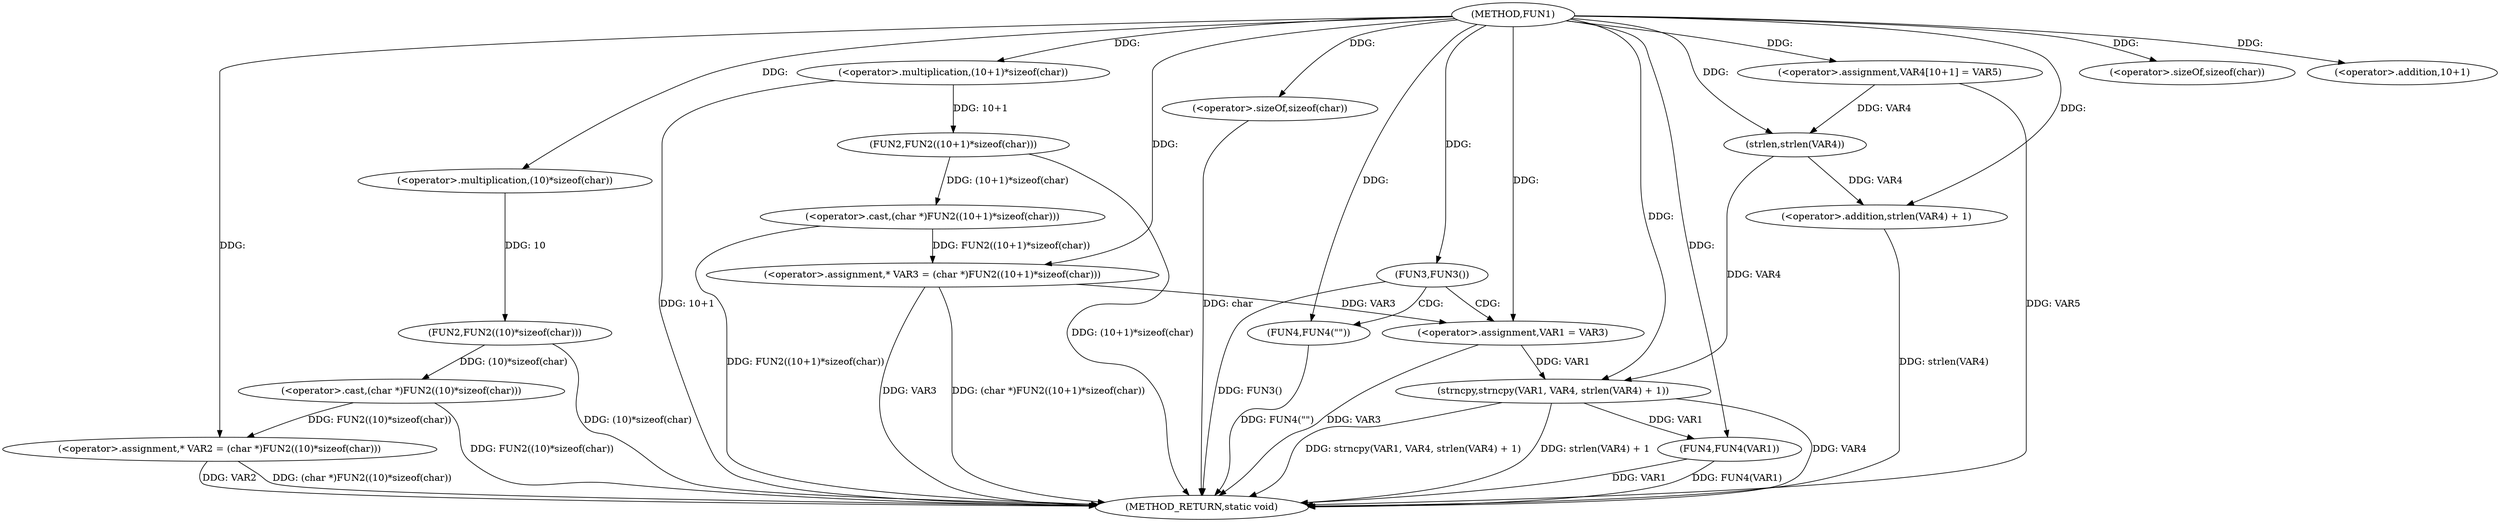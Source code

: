 digraph FUN1 {  
"1000100" [label = "(METHOD,FUN1)" ]
"1000149" [label = "(METHOD_RETURN,static void)" ]
"1000104" [label = "(<operator>.assignment,* VAR2 = (char *)FUN2((10)*sizeof(char)))" ]
"1000106" [label = "(<operator>.cast,(char *)FUN2((10)*sizeof(char)))" ]
"1000108" [label = "(FUN2,FUN2((10)*sizeof(char)))" ]
"1000109" [label = "(<operator>.multiplication,(10)*sizeof(char))" ]
"1000111" [label = "(<operator>.sizeOf,sizeof(char))" ]
"1000114" [label = "(<operator>.assignment,* VAR3 = (char *)FUN2((10+1)*sizeof(char)))" ]
"1000116" [label = "(<operator>.cast,(char *)FUN2((10+1)*sizeof(char)))" ]
"1000118" [label = "(FUN2,FUN2((10+1)*sizeof(char)))" ]
"1000119" [label = "(<operator>.multiplication,(10+1)*sizeof(char))" ]
"1000120" [label = "(<operator>.addition,10+1)" ]
"1000123" [label = "(<operator>.sizeOf,sizeof(char))" ]
"1000126" [label = "(FUN3,FUN3())" ]
"1000128" [label = "(FUN4,FUN4(\"\"))" ]
"1000132" [label = "(<operator>.assignment,VAR1 = VAR3)" ]
"1000137" [label = "(<operator>.assignment,VAR4[10+1] = VAR5)" ]
"1000140" [label = "(strncpy,strncpy(VAR1, VAR4, strlen(VAR4) + 1))" ]
"1000143" [label = "(<operator>.addition,strlen(VAR4) + 1)" ]
"1000144" [label = "(strlen,strlen(VAR4))" ]
"1000147" [label = "(FUN4,FUN4(VAR1))" ]
  "1000126" -> "1000149"  [ label = "DDG: FUN3()"] 
  "1000140" -> "1000149"  [ label = "DDG: VAR4"] 
  "1000106" -> "1000149"  [ label = "DDG: FUN2((10)*sizeof(char))"] 
  "1000104" -> "1000149"  [ label = "DDG: VAR2"] 
  "1000140" -> "1000149"  [ label = "DDG: strncpy(VAR1, VAR4, strlen(VAR4) + 1)"] 
  "1000114" -> "1000149"  [ label = "DDG: VAR3"] 
  "1000147" -> "1000149"  [ label = "DDG: VAR1"] 
  "1000116" -> "1000149"  [ label = "DDG: FUN2((10+1)*sizeof(char))"] 
  "1000119" -> "1000149"  [ label = "DDG: 10+1"] 
  "1000140" -> "1000149"  [ label = "DDG: strlen(VAR4) + 1"] 
  "1000128" -> "1000149"  [ label = "DDG: FUN4(\"\")"] 
  "1000118" -> "1000149"  [ label = "DDG: (10+1)*sizeof(char)"] 
  "1000123" -> "1000149"  [ label = "DDG: char"] 
  "1000137" -> "1000149"  [ label = "DDG: VAR5"] 
  "1000143" -> "1000149"  [ label = "DDG: strlen(VAR4)"] 
  "1000132" -> "1000149"  [ label = "DDG: VAR3"] 
  "1000147" -> "1000149"  [ label = "DDG: FUN4(VAR1)"] 
  "1000114" -> "1000149"  [ label = "DDG: (char *)FUN2((10+1)*sizeof(char))"] 
  "1000104" -> "1000149"  [ label = "DDG: (char *)FUN2((10)*sizeof(char))"] 
  "1000108" -> "1000149"  [ label = "DDG: (10)*sizeof(char)"] 
  "1000106" -> "1000104"  [ label = "DDG: FUN2((10)*sizeof(char))"] 
  "1000100" -> "1000104"  [ label = "DDG: "] 
  "1000108" -> "1000106"  [ label = "DDG: (10)*sizeof(char)"] 
  "1000109" -> "1000108"  [ label = "DDG: 10"] 
  "1000100" -> "1000109"  [ label = "DDG: "] 
  "1000100" -> "1000111"  [ label = "DDG: "] 
  "1000116" -> "1000114"  [ label = "DDG: FUN2((10+1)*sizeof(char))"] 
  "1000100" -> "1000114"  [ label = "DDG: "] 
  "1000118" -> "1000116"  [ label = "DDG: (10+1)*sizeof(char)"] 
  "1000119" -> "1000118"  [ label = "DDG: 10+1"] 
  "1000100" -> "1000119"  [ label = "DDG: "] 
  "1000100" -> "1000120"  [ label = "DDG: "] 
  "1000100" -> "1000123"  [ label = "DDG: "] 
  "1000100" -> "1000126"  [ label = "DDG: "] 
  "1000100" -> "1000128"  [ label = "DDG: "] 
  "1000114" -> "1000132"  [ label = "DDG: VAR3"] 
  "1000100" -> "1000132"  [ label = "DDG: "] 
  "1000100" -> "1000137"  [ label = "DDG: "] 
  "1000132" -> "1000140"  [ label = "DDG: VAR1"] 
  "1000100" -> "1000140"  [ label = "DDG: "] 
  "1000144" -> "1000140"  [ label = "DDG: VAR4"] 
  "1000144" -> "1000143"  [ label = "DDG: VAR4"] 
  "1000137" -> "1000144"  [ label = "DDG: VAR4"] 
  "1000100" -> "1000144"  [ label = "DDG: "] 
  "1000100" -> "1000143"  [ label = "DDG: "] 
  "1000140" -> "1000147"  [ label = "DDG: VAR1"] 
  "1000100" -> "1000147"  [ label = "DDG: "] 
  "1000126" -> "1000132"  [ label = "CDG: "] 
  "1000126" -> "1000128"  [ label = "CDG: "] 
}
